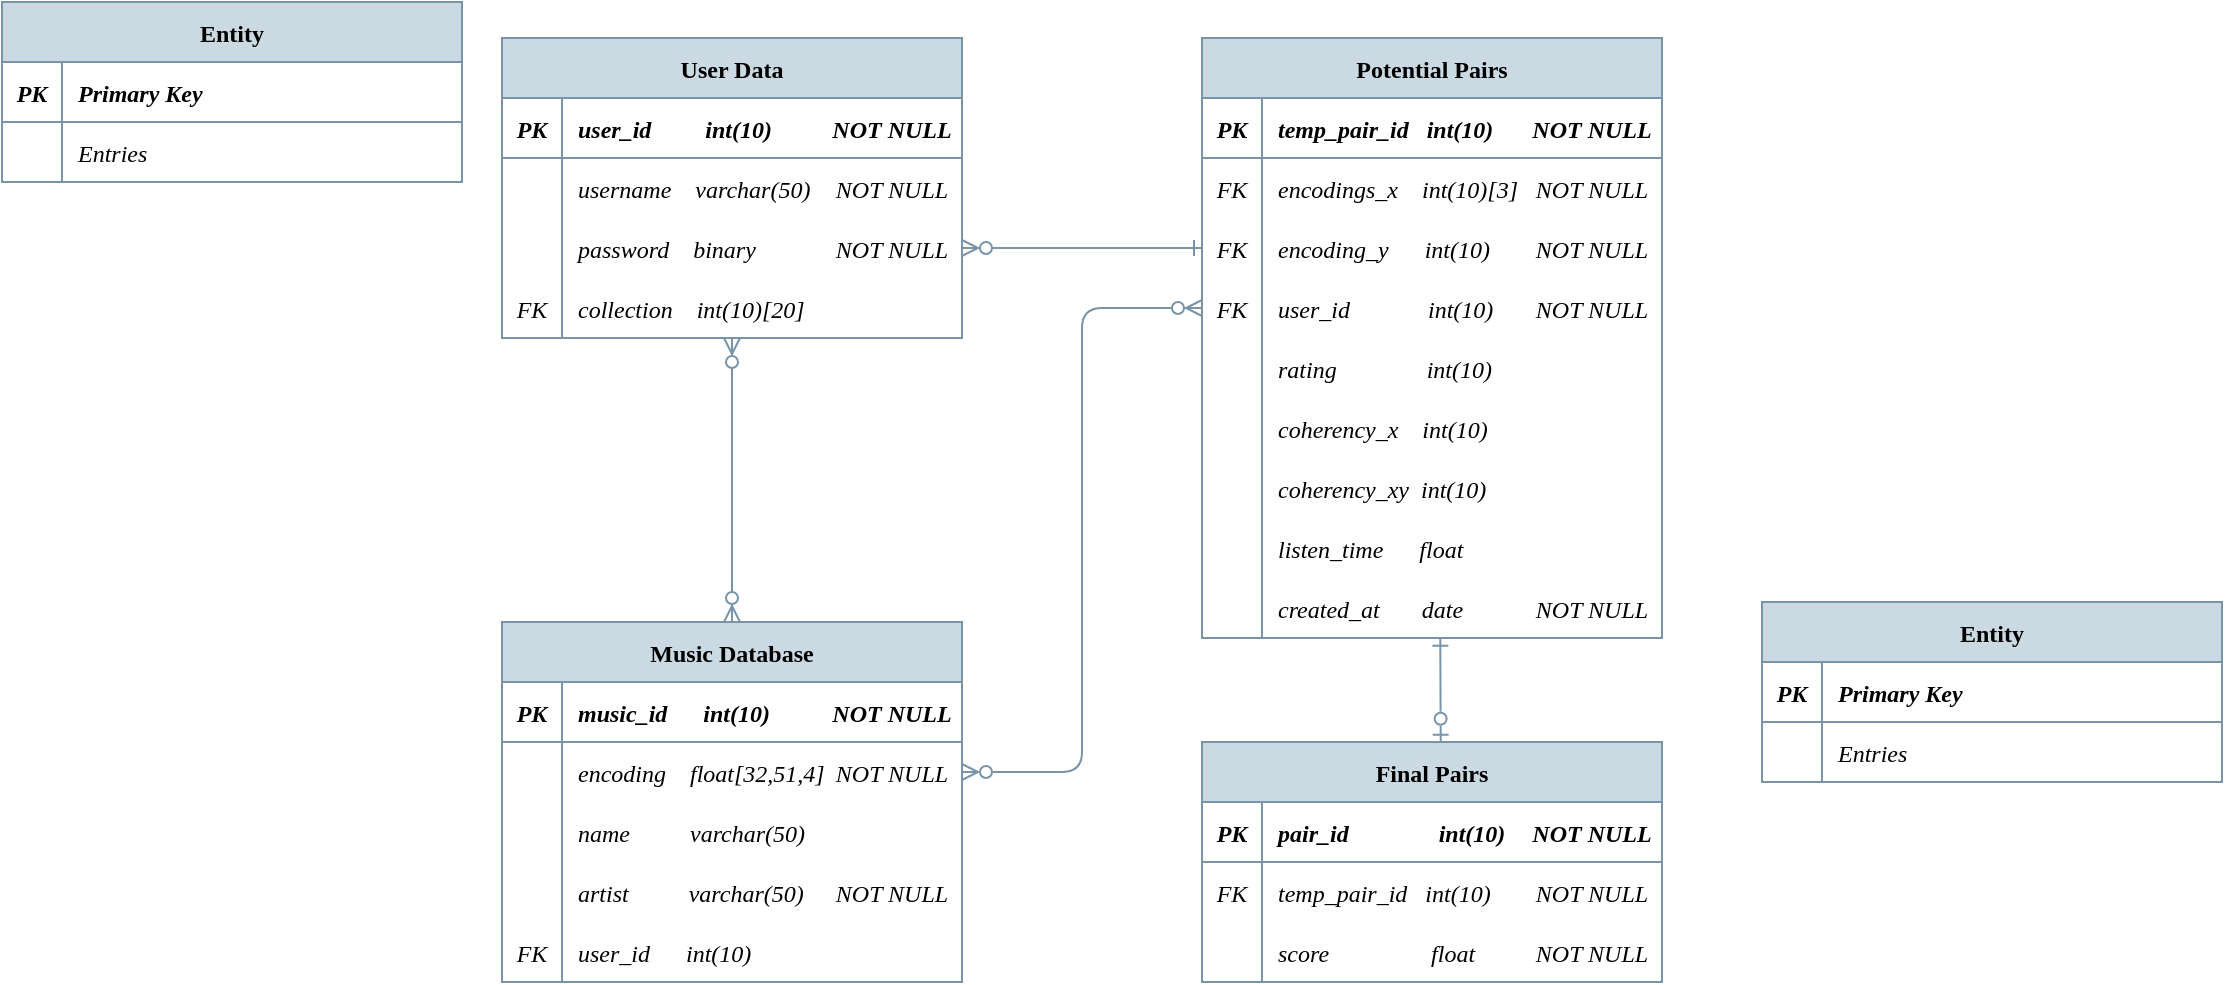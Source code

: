 <mxfile version="20.8.1" type="device"><diagram id="R2lEEEUBdFMjLlhIrx00" name="Page-1"><mxGraphModel dx="1900" dy="549" grid="1" gridSize="10" guides="1" tooltips="1" connect="1" arrows="1" fold="1" page="1" pageScale="1" pageWidth="850" pageHeight="1100" math="0" shadow="0" extFonts="Permanent Marker^https://fonts.googleapis.com/css?family=Permanent+Marker"><root><mxCell id="0"/><mxCell id="1" parent="0"/><mxCell id="C-vyLk0tnHw3VtMMgP7b-12" value="" style="endArrow=ERzeroToMany;startArrow=ERzeroToMany;endFill=1;startFill=0;fontFamily=Encode Sans Semi Condensed;fontSource=https%3A%2F%2Ffonts.googleapis.com%2Fcss%3Ffamily%3DEncode%2BSans%2BSemi%2BCondensed;fontStyle=2;entryX=0.5;entryY=0;entryDx=0;entryDy=0;strokeColor=#7994A9;" parent="1" source="vklXVT9jZYQZWCP35pfa-23" target="vklXVT9jZYQZWCP35pfa-65" edge="1"><mxGeometry width="100" height="100" relative="1" as="geometry"><mxPoint x="700" y="165" as="sourcePoint"/><mxPoint x="700" y="355" as="targetPoint"/></mxGeometry></mxCell><mxCell id="vklXVT9jZYQZWCP35pfa-13" value="User Data" style="shape=table;startSize=30;container=1;collapsible=1;childLayout=tableLayout;fixedRows=1;rowLines=0;fontStyle=1;align=center;resizeLast=1;fontFamily=Encode Sans Semi Condensed;fontSource=https%3A%2F%2Ffonts.googleapis.com%2Fcss%3Ffamily%3DEncode%2BSans%2BSemi%2BCondensed;fillColor=#CBD9E2;strokeColor=#7994A9;" parent="1" vertex="1"><mxGeometry x="150" y="68" width="230" height="150" as="geometry"/></mxCell><mxCell id="vklXVT9jZYQZWCP35pfa-14" value="" style="shape=tableRow;horizontal=0;startSize=0;swimlaneHead=0;swimlaneBody=0;fillColor=none;collapsible=0;dropTarget=0;points=[[0,0.5],[1,0.5]];portConstraint=eastwest;top=0;left=0;right=0;bottom=1;fontFamily=Encode Sans Semi Condensed;fontSource=https%3A%2F%2Ffonts.googleapis.com%2Fcss%3Ffamily%3DEncode%2BSans%2BSemi%2BCondensed;fontStyle=2;strokeColor=#7994A9;" parent="vklXVT9jZYQZWCP35pfa-13" vertex="1"><mxGeometry y="30" width="230" height="30" as="geometry"/></mxCell><mxCell id="vklXVT9jZYQZWCP35pfa-15" value="PK" style="shape=partialRectangle;connectable=0;fillColor=none;top=0;left=0;bottom=0;right=0;fontStyle=3;overflow=hidden;fontFamily=Encode Sans Semi Condensed;fontSource=https%3A%2F%2Ffonts.googleapis.com%2Fcss%3Ffamily%3DEncode%2BSans%2BSemi%2BCondensed;strokeColor=#7994A9;" parent="vklXVT9jZYQZWCP35pfa-14" vertex="1"><mxGeometry width="30" height="30" as="geometry"><mxRectangle width="30" height="30" as="alternateBounds"/></mxGeometry></mxCell><mxCell id="vklXVT9jZYQZWCP35pfa-16" value="user_id         int(10)             " style="shape=partialRectangle;connectable=0;fillColor=none;top=0;left=0;bottom=0;right=0;align=left;spacingLeft=6;fontStyle=3;overflow=hidden;fontFamily=Encode Sans Semi Condensed;fontSource=https%3A%2F%2Ffonts.googleapis.com%2Fcss%3Ffamily%3DEncode%2BSans%2BSemi%2BCondensed;strokeColor=#7994A9;" parent="vklXVT9jZYQZWCP35pfa-14" vertex="1"><mxGeometry x="30" width="200" height="30" as="geometry"><mxRectangle width="200" height="30" as="alternateBounds"/></mxGeometry></mxCell><mxCell id="vklXVT9jZYQZWCP35pfa-17" value="" style="shape=tableRow;horizontal=0;startSize=0;swimlaneHead=0;swimlaneBody=0;fillColor=none;collapsible=0;dropTarget=0;points=[[0,0.5],[1,0.5]];portConstraint=eastwest;top=0;left=0;right=0;bottom=0;fontFamily=Encode Sans Semi Condensed;fontSource=https%3A%2F%2Ffonts.googleapis.com%2Fcss%3Ffamily%3DEncode%2BSans%2BSemi%2BCondensed;fontStyle=2;strokeColor=#7994A9;" parent="vklXVT9jZYQZWCP35pfa-13" vertex="1"><mxGeometry y="60" width="230" height="30" as="geometry"/></mxCell><mxCell id="vklXVT9jZYQZWCP35pfa-18" value="" style="shape=partialRectangle;connectable=0;fillColor=none;top=0;left=0;bottom=0;right=0;editable=1;overflow=hidden;fontFamily=Encode Sans Semi Condensed;fontSource=https%3A%2F%2Ffonts.googleapis.com%2Fcss%3Ffamily%3DEncode%2BSans%2BSemi%2BCondensed;fontStyle=2;strokeColor=#7994A9;" parent="vklXVT9jZYQZWCP35pfa-17" vertex="1"><mxGeometry width="30" height="30" as="geometry"><mxRectangle width="30" height="30" as="alternateBounds"/></mxGeometry></mxCell><mxCell id="vklXVT9jZYQZWCP35pfa-19" value="username    varchar(50)    " style="shape=partialRectangle;connectable=0;fillColor=none;top=0;left=0;bottom=0;right=0;align=left;spacingLeft=6;overflow=hidden;fontFamily=Encode Sans Semi Condensed;fontSource=https%3A%2F%2Ffonts.googleapis.com%2Fcss%3Ffamily%3DEncode%2BSans%2BSemi%2BCondensed;fontStyle=2;strokeColor=#7994A9;" parent="vklXVT9jZYQZWCP35pfa-17" vertex="1"><mxGeometry x="30" width="200" height="30" as="geometry"><mxRectangle width="200" height="30" as="alternateBounds"/></mxGeometry></mxCell><mxCell id="vklXVT9jZYQZWCP35pfa-20" value="" style="shape=tableRow;horizontal=0;startSize=0;swimlaneHead=0;swimlaneBody=0;fillColor=none;collapsible=0;dropTarget=0;points=[[0,0.5],[1,0.5]];portConstraint=eastwest;top=0;left=0;right=0;bottom=0;fontFamily=Encode Sans Semi Condensed;fontSource=https%3A%2F%2Ffonts.googleapis.com%2Fcss%3Ffamily%3DEncode%2BSans%2BSemi%2BCondensed;fontStyle=2;strokeColor=#7994A9;" parent="vklXVT9jZYQZWCP35pfa-13" vertex="1"><mxGeometry y="90" width="230" height="30" as="geometry"/></mxCell><mxCell id="vklXVT9jZYQZWCP35pfa-21" value="" style="shape=partialRectangle;connectable=0;fillColor=none;top=0;left=0;bottom=0;right=0;editable=1;overflow=hidden;fontFamily=Encode Sans Semi Condensed;fontSource=https%3A%2F%2Ffonts.googleapis.com%2Fcss%3Ffamily%3DEncode%2BSans%2BSemi%2BCondensed;fontStyle=2;strokeColor=#7994A9;" parent="vklXVT9jZYQZWCP35pfa-20" vertex="1"><mxGeometry width="30" height="30" as="geometry"><mxRectangle width="30" height="30" as="alternateBounds"/></mxGeometry></mxCell><mxCell id="vklXVT9jZYQZWCP35pfa-22" value="password    binary             " style="shape=partialRectangle;connectable=0;fillColor=none;top=0;left=0;bottom=0;right=0;align=left;spacingLeft=6;overflow=hidden;fontFamily=Encode Sans Semi Condensed;fontSource=https%3A%2F%2Ffonts.googleapis.com%2Fcss%3Ffamily%3DEncode%2BSans%2BSemi%2BCondensed;fontStyle=2;strokeColor=#7994A9;" parent="vklXVT9jZYQZWCP35pfa-20" vertex="1"><mxGeometry x="30" width="200" height="30" as="geometry"><mxRectangle width="200" height="30" as="alternateBounds"/></mxGeometry></mxCell><mxCell id="vklXVT9jZYQZWCP35pfa-23" value="" style="shape=tableRow;horizontal=0;startSize=0;swimlaneHead=0;swimlaneBody=0;fillColor=none;collapsible=0;dropTarget=0;points=[[0,0.5],[1,0.5]];portConstraint=eastwest;top=0;left=0;right=0;bottom=0;fontFamily=Encode Sans Semi Condensed;fontSource=https%3A%2F%2Ffonts.googleapis.com%2Fcss%3Ffamily%3DEncode%2BSans%2BSemi%2BCondensed;fontStyle=2;strokeColor=#7994A9;" parent="vklXVT9jZYQZWCP35pfa-13" vertex="1"><mxGeometry y="120" width="230" height="30" as="geometry"/></mxCell><mxCell id="vklXVT9jZYQZWCP35pfa-24" value="FK" style="shape=partialRectangle;connectable=0;fillColor=none;top=0;left=0;bottom=0;right=0;editable=1;overflow=hidden;fontFamily=Encode Sans Semi Condensed;fontSource=https%3A%2F%2Ffonts.googleapis.com%2Fcss%3Ffamily%3DEncode%2BSans%2BSemi%2BCondensed;fontStyle=2;strokeColor=#7994A9;" parent="vklXVT9jZYQZWCP35pfa-23" vertex="1"><mxGeometry width="30" height="30" as="geometry"><mxRectangle width="30" height="30" as="alternateBounds"/></mxGeometry></mxCell><mxCell id="vklXVT9jZYQZWCP35pfa-25" value="collection    int(10)[20]" style="shape=partialRectangle;connectable=0;fillColor=none;top=0;left=0;bottom=0;right=0;align=left;spacingLeft=6;overflow=hidden;fontFamily=Encode Sans Semi Condensed;fontSource=https%3A%2F%2Ffonts.googleapis.com%2Fcss%3Ffamily%3DEncode%2BSans%2BSemi%2BCondensed;fontStyle=2;strokeColor=#7994A9;" parent="vklXVT9jZYQZWCP35pfa-23" vertex="1"><mxGeometry x="30" width="200" height="30" as="geometry"><mxRectangle width="200" height="30" as="alternateBounds"/></mxGeometry></mxCell><mxCell id="vklXVT9jZYQZWCP35pfa-65" value="Music Database" style="shape=table;startSize=30;container=1;collapsible=1;childLayout=tableLayout;fixedRows=1;rowLines=0;fontStyle=1;align=center;resizeLast=1;fontFamily=Encode Sans Semi Condensed;fontSource=https%3A%2F%2Ffonts.googleapis.com%2Fcss%3Ffamily%3DEncode%2BSans%2BSemi%2BCondensed;fillColor=#CBD9E2;strokeColor=#7994A9;" parent="1" vertex="1"><mxGeometry x="150" y="360" width="230" height="180" as="geometry"/></mxCell><mxCell id="vklXVT9jZYQZWCP35pfa-66" value="" style="shape=tableRow;horizontal=0;startSize=0;swimlaneHead=0;swimlaneBody=0;fillColor=none;collapsible=0;dropTarget=0;points=[[0,0.5],[1,0.5]];portConstraint=eastwest;top=0;left=0;right=0;bottom=1;fontFamily=Encode Sans Semi Condensed;fontSource=https%3A%2F%2Ffonts.googleapis.com%2Fcss%3Ffamily%3DEncode%2BSans%2BSemi%2BCondensed;fontStyle=2;strokeColor=#7994A9;" parent="vklXVT9jZYQZWCP35pfa-65" vertex="1"><mxGeometry y="30" width="230" height="30" as="geometry"/></mxCell><mxCell id="vklXVT9jZYQZWCP35pfa-67" value="PK" style="shape=partialRectangle;connectable=0;fillColor=none;top=0;left=0;bottom=0;right=0;fontStyle=3;overflow=hidden;fontFamily=Encode Sans Semi Condensed;fontSource=https%3A%2F%2Ffonts.googleapis.com%2Fcss%3Ffamily%3DEncode%2BSans%2BSemi%2BCondensed;strokeColor=#7994A9;" parent="vklXVT9jZYQZWCP35pfa-66" vertex="1"><mxGeometry width="30" height="30" as="geometry"><mxRectangle width="30" height="30" as="alternateBounds"/></mxGeometry></mxCell><mxCell id="vklXVT9jZYQZWCP35pfa-68" value="music_id      int(10)            " style="shape=partialRectangle;connectable=0;fillColor=none;top=0;left=0;bottom=0;right=0;align=left;spacingLeft=6;fontStyle=3;overflow=hidden;fontFamily=Encode Sans Semi Condensed;fontSource=https%3A%2F%2Ffonts.googleapis.com%2Fcss%3Ffamily%3DEncode%2BSans%2BSemi%2BCondensed;strokeColor=#7994A9;" parent="vklXVT9jZYQZWCP35pfa-66" vertex="1"><mxGeometry x="30" width="200" height="30" as="geometry"><mxRectangle width="200" height="30" as="alternateBounds"/></mxGeometry></mxCell><mxCell id="vklXVT9jZYQZWCP35pfa-69" value="" style="shape=tableRow;horizontal=0;startSize=0;swimlaneHead=0;swimlaneBody=0;fillColor=none;collapsible=0;dropTarget=0;points=[[0,0.5],[1,0.5]];portConstraint=eastwest;top=0;left=0;right=0;bottom=0;fontFamily=Encode Sans Semi Condensed;fontSource=https%3A%2F%2Ffonts.googleapis.com%2Fcss%3Ffamily%3DEncode%2BSans%2BSemi%2BCondensed;fontStyle=2;strokeColor=#7994A9;" parent="vklXVT9jZYQZWCP35pfa-65" vertex="1"><mxGeometry y="60" width="230" height="30" as="geometry"/></mxCell><mxCell id="vklXVT9jZYQZWCP35pfa-70" value="" style="shape=partialRectangle;connectable=0;fillColor=none;top=0;left=0;bottom=0;right=0;editable=1;overflow=hidden;fontFamily=Encode Sans Semi Condensed;fontSource=https%3A%2F%2Ffonts.googleapis.com%2Fcss%3Ffamily%3DEncode%2BSans%2BSemi%2BCondensed;fontStyle=2;strokeColor=#7994A9;" parent="vklXVT9jZYQZWCP35pfa-69" vertex="1"><mxGeometry width="30" height="30" as="geometry"><mxRectangle width="30" height="30" as="alternateBounds"/></mxGeometry></mxCell><mxCell id="vklXVT9jZYQZWCP35pfa-71" value="encoding    float[32,51,4]  " style="shape=partialRectangle;connectable=0;fillColor=none;top=0;left=0;bottom=0;right=0;align=left;spacingLeft=6;overflow=hidden;fontFamily=Encode Sans Semi Condensed;fontSource=https%3A%2F%2Ffonts.googleapis.com%2Fcss%3Ffamily%3DEncode%2BSans%2BSemi%2BCondensed;fontStyle=2;strokeColor=#7994A9;" parent="vklXVT9jZYQZWCP35pfa-69" vertex="1"><mxGeometry x="30" width="200" height="30" as="geometry"><mxRectangle width="200" height="30" as="alternateBounds"/></mxGeometry></mxCell><mxCell id="vklXVT9jZYQZWCP35pfa-72" value="" style="shape=tableRow;horizontal=0;startSize=0;swimlaneHead=0;swimlaneBody=0;fillColor=none;collapsible=0;dropTarget=0;points=[[0,0.5],[1,0.5]];portConstraint=eastwest;top=0;left=0;right=0;bottom=0;fontFamily=Encode Sans Semi Condensed;fontSource=https%3A%2F%2Ffonts.googleapis.com%2Fcss%3Ffamily%3DEncode%2BSans%2BSemi%2BCondensed;fontStyle=2;strokeColor=#7994A9;" parent="vklXVT9jZYQZWCP35pfa-65" vertex="1"><mxGeometry y="90" width="230" height="30" as="geometry"/></mxCell><mxCell id="vklXVT9jZYQZWCP35pfa-73" value="" style="shape=partialRectangle;connectable=0;fillColor=none;top=0;left=0;bottom=0;right=0;editable=1;overflow=hidden;fontFamily=Encode Sans Semi Condensed;fontSource=https%3A%2F%2Ffonts.googleapis.com%2Fcss%3Ffamily%3DEncode%2BSans%2BSemi%2BCondensed;fontStyle=2;strokeColor=#7994A9;" parent="vklXVT9jZYQZWCP35pfa-72" vertex="1"><mxGeometry width="30" height="30" as="geometry"><mxRectangle width="30" height="30" as="alternateBounds"/></mxGeometry></mxCell><mxCell id="vklXVT9jZYQZWCP35pfa-74" value="name          varchar(50)" style="shape=partialRectangle;connectable=0;fillColor=none;top=0;left=0;bottom=0;right=0;align=left;spacingLeft=6;overflow=hidden;fontFamily=Encode Sans Semi Condensed;fontSource=https%3A%2F%2Ffonts.googleapis.com%2Fcss%3Ffamily%3DEncode%2BSans%2BSemi%2BCondensed;fontStyle=2;strokeColor=#7994A9;" parent="vklXVT9jZYQZWCP35pfa-72" vertex="1"><mxGeometry x="30" width="200" height="30" as="geometry"><mxRectangle width="200" height="30" as="alternateBounds"/></mxGeometry></mxCell><mxCell id="vklXVT9jZYQZWCP35pfa-75" value="" style="shape=tableRow;horizontal=0;startSize=0;swimlaneHead=0;swimlaneBody=0;fillColor=none;collapsible=0;dropTarget=0;points=[[0,0.5],[1,0.5]];portConstraint=eastwest;top=0;left=0;right=0;bottom=0;fontFamily=Encode Sans Semi Condensed;fontSource=https%3A%2F%2Ffonts.googleapis.com%2Fcss%3Ffamily%3DEncode%2BSans%2BSemi%2BCondensed;fontStyle=2;strokeColor=#7994A9;" parent="vklXVT9jZYQZWCP35pfa-65" vertex="1"><mxGeometry y="120" width="230" height="30" as="geometry"/></mxCell><mxCell id="vklXVT9jZYQZWCP35pfa-76" value="" style="shape=partialRectangle;connectable=0;fillColor=none;top=0;left=0;bottom=0;right=0;editable=1;overflow=hidden;fontFamily=Encode Sans Semi Condensed;fontSource=https%3A%2F%2Ffonts.googleapis.com%2Fcss%3Ffamily%3DEncode%2BSans%2BSemi%2BCondensed;fontStyle=2;strokeColor=#7994A9;" parent="vklXVT9jZYQZWCP35pfa-75" vertex="1"><mxGeometry width="30" height="30" as="geometry"><mxRectangle width="30" height="30" as="alternateBounds"/></mxGeometry></mxCell><mxCell id="vklXVT9jZYQZWCP35pfa-77" value="artist          varchar(50)     " style="shape=partialRectangle;connectable=0;fillColor=none;top=0;left=0;bottom=0;right=0;align=left;spacingLeft=6;overflow=hidden;fontFamily=Encode Sans Semi Condensed;fontSource=https%3A%2F%2Ffonts.googleapis.com%2Fcss%3Ffamily%3DEncode%2BSans%2BSemi%2BCondensed;fontStyle=2;strokeColor=#7994A9;" parent="vklXVT9jZYQZWCP35pfa-75" vertex="1"><mxGeometry x="30" width="200" height="30" as="geometry"><mxRectangle width="200" height="30" as="alternateBounds"/></mxGeometry></mxCell><mxCell id="vklXVT9jZYQZWCP35pfa-127" value="" style="shape=tableRow;horizontal=0;startSize=0;swimlaneHead=0;swimlaneBody=0;fillColor=none;collapsible=0;dropTarget=0;points=[[0,0.5],[1,0.5]];portConstraint=eastwest;top=0;left=0;right=0;bottom=0;fontFamily=Encode Sans Semi Condensed;fontSource=https%3A%2F%2Ffonts.googleapis.com%2Fcss%3Ffamily%3DEncode%2BSans%2BSemi%2BCondensed;fontStyle=2;strokeColor=#7994A9;" parent="vklXVT9jZYQZWCP35pfa-65" vertex="1"><mxGeometry y="150" width="230" height="30" as="geometry"/></mxCell><mxCell id="vklXVT9jZYQZWCP35pfa-128" value="FK" style="shape=partialRectangle;connectable=0;fillColor=none;top=0;left=0;bottom=0;right=0;editable=1;overflow=hidden;fontFamily=Encode Sans Semi Condensed;fontSource=https%3A%2F%2Ffonts.googleapis.com%2Fcss%3Ffamily%3DEncode%2BSans%2BSemi%2BCondensed;fontStyle=2;strokeColor=#7994A9;" parent="vklXVT9jZYQZWCP35pfa-127" vertex="1"><mxGeometry width="30" height="30" as="geometry"><mxRectangle width="30" height="30" as="alternateBounds"/></mxGeometry></mxCell><mxCell id="vklXVT9jZYQZWCP35pfa-129" value="user_id      int(10)" style="shape=partialRectangle;connectable=0;fillColor=none;top=0;left=0;bottom=0;right=0;align=left;spacingLeft=6;overflow=hidden;fontFamily=Encode Sans Semi Condensed;fontSource=https%3A%2F%2Ffonts.googleapis.com%2Fcss%3Ffamily%3DEncode%2BSans%2BSemi%2BCondensed;fontStyle=2;strokeColor=#7994A9;" parent="vklXVT9jZYQZWCP35pfa-127" vertex="1"><mxGeometry x="30" width="200" height="30" as="geometry"><mxRectangle width="200" height="30" as="alternateBounds"/></mxGeometry></mxCell><mxCell id="vklXVT9jZYQZWCP35pfa-130" value="Potential Pairs" style="shape=table;startSize=30;container=1;collapsible=1;childLayout=tableLayout;fixedRows=1;rowLines=0;fontStyle=1;align=center;resizeLast=1;fontFamily=Encode Sans Semi Condensed;fontSource=https%3A%2F%2Ffonts.googleapis.com%2Fcss%3Ffamily%3DEncode%2BSans%2BSemi%2BCondensed;fillColor=#CBD9E2;strokeColor=#7994A9;" parent="1" vertex="1"><mxGeometry x="500" y="68" width="230" height="300" as="geometry"/></mxCell><mxCell id="vklXVT9jZYQZWCP35pfa-131" value="" style="shape=tableRow;horizontal=0;startSize=0;swimlaneHead=0;swimlaneBody=0;fillColor=none;collapsible=0;dropTarget=0;points=[[0,0.5],[1,0.5]];portConstraint=eastwest;top=0;left=0;right=0;bottom=1;fontFamily=Encode Sans Semi Condensed;fontSource=https%3A%2F%2Ffonts.googleapis.com%2Fcss%3Ffamily%3DEncode%2BSans%2BSemi%2BCondensed;fontStyle=2;strokeColor=#7994A9;" parent="vklXVT9jZYQZWCP35pfa-130" vertex="1"><mxGeometry y="30" width="230" height="30" as="geometry"/></mxCell><mxCell id="vklXVT9jZYQZWCP35pfa-132" value="PK" style="shape=partialRectangle;connectable=0;fillColor=none;top=0;left=0;bottom=0;right=0;fontStyle=3;overflow=hidden;fontFamily=Encode Sans Semi Condensed;fontSource=https%3A%2F%2Ffonts.googleapis.com%2Fcss%3Ffamily%3DEncode%2BSans%2BSemi%2BCondensed;strokeColor=#7994A9;" parent="vklXVT9jZYQZWCP35pfa-131" vertex="1"><mxGeometry width="30" height="30" as="geometry"><mxRectangle width="30" height="30" as="alternateBounds"/></mxGeometry></mxCell><mxCell id="vklXVT9jZYQZWCP35pfa-133" value="temp_pair_id   int(10)       " style="shape=partialRectangle;connectable=0;fillColor=none;top=0;left=0;bottom=0;right=0;align=left;spacingLeft=6;fontStyle=3;overflow=hidden;fontFamily=Encode Sans Semi Condensed;fontSource=https%3A%2F%2Ffonts.googleapis.com%2Fcss%3Ffamily%3DEncode%2BSans%2BSemi%2BCondensed;strokeColor=#7994A9;" parent="vklXVT9jZYQZWCP35pfa-131" vertex="1"><mxGeometry x="30" width="200" height="30" as="geometry"><mxRectangle width="200" height="30" as="alternateBounds"/></mxGeometry></mxCell><mxCell id="vklXVT9jZYQZWCP35pfa-134" value="" style="shape=tableRow;horizontal=0;startSize=0;swimlaneHead=0;swimlaneBody=0;fillColor=none;collapsible=0;dropTarget=0;points=[[0,0.5],[1,0.5]];portConstraint=eastwest;top=0;left=0;right=0;bottom=0;fontFamily=Encode Sans Semi Condensed;fontSource=https%3A%2F%2Ffonts.googleapis.com%2Fcss%3Ffamily%3DEncode%2BSans%2BSemi%2BCondensed;fontStyle=2;strokeColor=#7994A9;" parent="vklXVT9jZYQZWCP35pfa-130" vertex="1"><mxGeometry y="60" width="230" height="30" as="geometry"/></mxCell><mxCell id="vklXVT9jZYQZWCP35pfa-135" value="FK" style="shape=partialRectangle;connectable=0;fillColor=none;top=0;left=0;bottom=0;right=0;editable=1;overflow=hidden;fontFamily=Encode Sans Semi Condensed;fontSource=https%3A%2F%2Ffonts.googleapis.com%2Fcss%3Ffamily%3DEncode%2BSans%2BSemi%2BCondensed;fontStyle=2;strokeColor=#7994A9;" parent="vklXVT9jZYQZWCP35pfa-134" vertex="1"><mxGeometry width="30" height="30" as="geometry"><mxRectangle width="30" height="30" as="alternateBounds"/></mxGeometry></mxCell><mxCell id="vklXVT9jZYQZWCP35pfa-136" value="encodings_x    int(10)[3]   " style="shape=partialRectangle;connectable=0;fillColor=none;top=0;left=0;bottom=0;right=0;align=left;spacingLeft=6;overflow=hidden;fontFamily=Encode Sans Semi Condensed;fontSource=https%3A%2F%2Ffonts.googleapis.com%2Fcss%3Ffamily%3DEncode%2BSans%2BSemi%2BCondensed;fontStyle=2;strokeColor=#7994A9;" parent="vklXVT9jZYQZWCP35pfa-134" vertex="1"><mxGeometry x="30" width="200" height="30" as="geometry"><mxRectangle width="200" height="30" as="alternateBounds"/></mxGeometry></mxCell><mxCell id="vklXVT9jZYQZWCP35pfa-137" value="" style="shape=tableRow;horizontal=0;startSize=0;swimlaneHead=0;swimlaneBody=0;fillColor=none;collapsible=0;dropTarget=0;points=[[0,0.5],[1,0.5]];portConstraint=eastwest;top=0;left=0;right=0;bottom=0;fontFamily=Encode Sans Semi Condensed;fontSource=https%3A%2F%2Ffonts.googleapis.com%2Fcss%3Ffamily%3DEncode%2BSans%2BSemi%2BCondensed;fontStyle=2;strokeColor=#7994A9;" parent="vklXVT9jZYQZWCP35pfa-130" vertex="1"><mxGeometry y="90" width="230" height="30" as="geometry"/></mxCell><mxCell id="vklXVT9jZYQZWCP35pfa-138" value="FK" style="shape=partialRectangle;connectable=0;fillColor=none;top=0;left=0;bottom=0;right=0;editable=1;overflow=hidden;fontFamily=Encode Sans Semi Condensed;fontSource=https%3A%2F%2Ffonts.googleapis.com%2Fcss%3Ffamily%3DEncode%2BSans%2BSemi%2BCondensed;fontStyle=2;strokeColor=#7994A9;" parent="vklXVT9jZYQZWCP35pfa-137" vertex="1"><mxGeometry width="30" height="30" as="geometry"><mxRectangle width="30" height="30" as="alternateBounds"/></mxGeometry></mxCell><mxCell id="vklXVT9jZYQZWCP35pfa-139" value="encoding_y      int(10)         " style="shape=partialRectangle;connectable=0;fillColor=none;top=0;left=0;bottom=0;right=0;align=left;spacingLeft=6;overflow=hidden;fontFamily=Encode Sans Semi Condensed;fontSource=https%3A%2F%2Ffonts.googleapis.com%2Fcss%3Ffamily%3DEncode%2BSans%2BSemi%2BCondensed;fontStyle=2;strokeColor=#7994A9;" parent="vklXVT9jZYQZWCP35pfa-137" vertex="1"><mxGeometry x="30" width="200" height="30" as="geometry"><mxRectangle width="200" height="30" as="alternateBounds"/></mxGeometry></mxCell><mxCell id="vklXVT9jZYQZWCP35pfa-140" value="" style="shape=tableRow;horizontal=0;startSize=0;swimlaneHead=0;swimlaneBody=0;fillColor=none;collapsible=0;dropTarget=0;points=[[0,0.5],[1,0.5]];portConstraint=eastwest;top=0;left=0;right=0;bottom=0;fontFamily=Encode Sans Semi Condensed;fontSource=https%3A%2F%2Ffonts.googleapis.com%2Fcss%3Ffamily%3DEncode%2BSans%2BSemi%2BCondensed;fontStyle=2;strokeColor=#7994A9;" parent="vklXVT9jZYQZWCP35pfa-130" vertex="1"><mxGeometry y="120" width="230" height="30" as="geometry"/></mxCell><mxCell id="vklXVT9jZYQZWCP35pfa-141" value="FK" style="shape=partialRectangle;connectable=0;fillColor=none;top=0;left=0;bottom=0;right=0;editable=1;overflow=hidden;fontFamily=Encode Sans Semi Condensed;fontSource=https%3A%2F%2Ffonts.googleapis.com%2Fcss%3Ffamily%3DEncode%2BSans%2BSemi%2BCondensed;fontStyle=2;strokeColor=#7994A9;" parent="vklXVT9jZYQZWCP35pfa-140" vertex="1"><mxGeometry width="30" height="30" as="geometry"><mxRectangle width="30" height="30" as="alternateBounds"/></mxGeometry></mxCell><mxCell id="vklXVT9jZYQZWCP35pfa-142" value="user_id             int(10)        " style="shape=partialRectangle;connectable=0;fillColor=none;top=0;left=0;bottom=0;right=0;align=left;spacingLeft=6;overflow=hidden;fontFamily=Encode Sans Semi Condensed;fontSource=https%3A%2F%2Ffonts.googleapis.com%2Fcss%3Ffamily%3DEncode%2BSans%2BSemi%2BCondensed;fontStyle=2;strokeColor=#7994A9;" parent="vklXVT9jZYQZWCP35pfa-140" vertex="1"><mxGeometry x="30" width="200" height="30" as="geometry"><mxRectangle width="200" height="30" as="alternateBounds"/></mxGeometry></mxCell><mxCell id="vklXVT9jZYQZWCP35pfa-143" value="" style="shape=tableRow;horizontal=0;startSize=0;swimlaneHead=0;swimlaneBody=0;fillColor=none;collapsible=0;dropTarget=0;points=[[0,0.5],[1,0.5]];portConstraint=eastwest;top=0;left=0;right=0;bottom=0;fontFamily=Encode Sans Semi Condensed;fontSource=https%3A%2F%2Ffonts.googleapis.com%2Fcss%3Ffamily%3DEncode%2BSans%2BSemi%2BCondensed;fontStyle=2;strokeColor=#7994A9;" parent="vklXVT9jZYQZWCP35pfa-130" vertex="1"><mxGeometry y="150" width="230" height="30" as="geometry"/></mxCell><mxCell id="vklXVT9jZYQZWCP35pfa-144" value="" style="shape=partialRectangle;connectable=0;fillColor=none;top=0;left=0;bottom=0;right=0;editable=1;overflow=hidden;fontFamily=Encode Sans Semi Condensed;fontSource=https%3A%2F%2Ffonts.googleapis.com%2Fcss%3Ffamily%3DEncode%2BSans%2BSemi%2BCondensed;fontStyle=2;strokeColor=#7994A9;" parent="vklXVT9jZYQZWCP35pfa-143" vertex="1"><mxGeometry width="30" height="30" as="geometry"><mxRectangle width="30" height="30" as="alternateBounds"/></mxGeometry></mxCell><mxCell id="vklXVT9jZYQZWCP35pfa-145" value="rating               int(10)" style="shape=partialRectangle;connectable=0;fillColor=none;top=0;left=0;bottom=0;right=0;align=left;spacingLeft=6;overflow=hidden;fontFamily=Encode Sans Semi Condensed;fontSource=https%3A%2F%2Ffonts.googleapis.com%2Fcss%3Ffamily%3DEncode%2BSans%2BSemi%2BCondensed;fontStyle=2;strokeColor=#7994A9;" parent="vklXVT9jZYQZWCP35pfa-143" vertex="1"><mxGeometry x="30" width="200" height="30" as="geometry"><mxRectangle width="200" height="30" as="alternateBounds"/></mxGeometry></mxCell><mxCell id="7IjxhIGZxTMZGACI9O8D-1" value="" style="shape=tableRow;horizontal=0;startSize=0;swimlaneHead=0;swimlaneBody=0;fillColor=none;collapsible=0;dropTarget=0;points=[[0,0.5],[1,0.5]];portConstraint=eastwest;top=0;left=0;right=0;bottom=0;fontFamily=Encode Sans Semi Condensed;fontSource=https%3A%2F%2Ffonts.googleapis.com%2Fcss%3Ffamily%3DEncode%2BSans%2BSemi%2BCondensed;fontStyle=2;strokeColor=#7994A9;" vertex="1" parent="vklXVT9jZYQZWCP35pfa-130"><mxGeometry y="180" width="230" height="30" as="geometry"/></mxCell><mxCell id="7IjxhIGZxTMZGACI9O8D-2" value="" style="shape=partialRectangle;connectable=0;fillColor=none;top=0;left=0;bottom=0;right=0;editable=1;overflow=hidden;fontFamily=Encode Sans Semi Condensed;fontSource=https%3A%2F%2Ffonts.googleapis.com%2Fcss%3Ffamily%3DEncode%2BSans%2BSemi%2BCondensed;fontStyle=2;strokeColor=#7994A9;" vertex="1" parent="7IjxhIGZxTMZGACI9O8D-1"><mxGeometry width="30" height="30" as="geometry"><mxRectangle width="30" height="30" as="alternateBounds"/></mxGeometry></mxCell><mxCell id="7IjxhIGZxTMZGACI9O8D-3" value="coherency_x    int(10)" style="shape=partialRectangle;connectable=0;fillColor=none;top=0;left=0;bottom=0;right=0;align=left;spacingLeft=6;overflow=hidden;fontFamily=Encode Sans Semi Condensed;fontSource=https%3A%2F%2Ffonts.googleapis.com%2Fcss%3Ffamily%3DEncode%2BSans%2BSemi%2BCondensed;fontStyle=2;strokeColor=#7994A9;" vertex="1" parent="7IjxhIGZxTMZGACI9O8D-1"><mxGeometry x="30" width="200" height="30" as="geometry"><mxRectangle width="200" height="30" as="alternateBounds"/></mxGeometry></mxCell><mxCell id="7IjxhIGZxTMZGACI9O8D-4" value="" style="shape=tableRow;horizontal=0;startSize=0;swimlaneHead=0;swimlaneBody=0;fillColor=none;collapsible=0;dropTarget=0;points=[[0,0.5],[1,0.5]];portConstraint=eastwest;top=0;left=0;right=0;bottom=0;fontFamily=Encode Sans Semi Condensed;fontSource=https%3A%2F%2Ffonts.googleapis.com%2Fcss%3Ffamily%3DEncode%2BSans%2BSemi%2BCondensed;fontStyle=2;strokeColor=#7994A9;" vertex="1" parent="vklXVT9jZYQZWCP35pfa-130"><mxGeometry y="210" width="230" height="30" as="geometry"/></mxCell><mxCell id="7IjxhIGZxTMZGACI9O8D-5" value="" style="shape=partialRectangle;connectable=0;fillColor=none;top=0;left=0;bottom=0;right=0;editable=1;overflow=hidden;fontFamily=Encode Sans Semi Condensed;fontSource=https%3A%2F%2Ffonts.googleapis.com%2Fcss%3Ffamily%3DEncode%2BSans%2BSemi%2BCondensed;fontStyle=2;strokeColor=#7994A9;" vertex="1" parent="7IjxhIGZxTMZGACI9O8D-4"><mxGeometry width="30" height="30" as="geometry"><mxRectangle width="30" height="30" as="alternateBounds"/></mxGeometry></mxCell><mxCell id="7IjxhIGZxTMZGACI9O8D-6" value="coherency_xy  int(10)" style="shape=partialRectangle;connectable=0;fillColor=none;top=0;left=0;bottom=0;right=0;align=left;spacingLeft=6;overflow=hidden;fontFamily=Encode Sans Semi Condensed;fontSource=https%3A%2F%2Ffonts.googleapis.com%2Fcss%3Ffamily%3DEncode%2BSans%2BSemi%2BCondensed;fontStyle=2;strokeColor=#7994A9;" vertex="1" parent="7IjxhIGZxTMZGACI9O8D-4"><mxGeometry x="30" width="200" height="30" as="geometry"><mxRectangle width="200" height="30" as="alternateBounds"/></mxGeometry></mxCell><mxCell id="vklXVT9jZYQZWCP35pfa-146" value="" style="shape=tableRow;horizontal=0;startSize=0;swimlaneHead=0;swimlaneBody=0;fillColor=none;collapsible=0;dropTarget=0;points=[[0,0.5],[1,0.5]];portConstraint=eastwest;top=0;left=0;right=0;bottom=0;fontFamily=Encode Sans Semi Condensed;fontSource=https%3A%2F%2Ffonts.googleapis.com%2Fcss%3Ffamily%3DEncode%2BSans%2BSemi%2BCondensed;fontStyle=2;strokeColor=#7994A9;" parent="vklXVT9jZYQZWCP35pfa-130" vertex="1"><mxGeometry y="240" width="230" height="30" as="geometry"/></mxCell><mxCell id="vklXVT9jZYQZWCP35pfa-147" value="" style="shape=partialRectangle;connectable=0;fillColor=none;top=0;left=0;bottom=0;right=0;editable=1;overflow=hidden;fontFamily=Encode Sans Semi Condensed;fontSource=https%3A%2F%2Ffonts.googleapis.com%2Fcss%3Ffamily%3DEncode%2BSans%2BSemi%2BCondensed;fontStyle=2;strokeColor=#7994A9;" parent="vklXVT9jZYQZWCP35pfa-146" vertex="1"><mxGeometry width="30" height="30" as="geometry"><mxRectangle width="30" height="30" as="alternateBounds"/></mxGeometry></mxCell><mxCell id="vklXVT9jZYQZWCP35pfa-148" value="listen_time      float" style="shape=partialRectangle;connectable=0;fillColor=none;top=0;left=0;bottom=0;right=0;align=left;spacingLeft=6;overflow=hidden;fontFamily=Encode Sans Semi Condensed;fontSource=https%3A%2F%2Ffonts.googleapis.com%2Fcss%3Ffamily%3DEncode%2BSans%2BSemi%2BCondensed;fontStyle=2;strokeColor=#7994A9;" parent="vklXVT9jZYQZWCP35pfa-146" vertex="1"><mxGeometry x="30" width="200" height="30" as="geometry"><mxRectangle width="200" height="30" as="alternateBounds"/></mxGeometry></mxCell><mxCell id="vklXVT9jZYQZWCP35pfa-151" value="" style="shape=tableRow;horizontal=0;startSize=0;swimlaneHead=0;swimlaneBody=0;fillColor=none;collapsible=0;dropTarget=0;points=[[0,0.5],[1,0.5]];portConstraint=eastwest;top=0;left=0;right=0;bottom=0;fontFamily=Encode Sans Semi Condensed;fontSource=https%3A%2F%2Ffonts.googleapis.com%2Fcss%3Ffamily%3DEncode%2BSans%2BSemi%2BCondensed;fontStyle=2;strokeColor=#7994A9;" parent="vklXVT9jZYQZWCP35pfa-130" vertex="1"><mxGeometry y="270" width="230" height="30" as="geometry"/></mxCell><mxCell id="vklXVT9jZYQZWCP35pfa-152" value="" style="shape=partialRectangle;connectable=0;fillColor=none;top=0;left=0;bottom=0;right=0;editable=1;overflow=hidden;fontFamily=Encode Sans Semi Condensed;fontSource=https%3A%2F%2Ffonts.googleapis.com%2Fcss%3Ffamily%3DEncode%2BSans%2BSemi%2BCondensed;fontStyle=2;strokeColor=#7994A9;" parent="vklXVT9jZYQZWCP35pfa-151" vertex="1"><mxGeometry width="30" height="30" as="geometry"><mxRectangle width="30" height="30" as="alternateBounds"/></mxGeometry></mxCell><mxCell id="vklXVT9jZYQZWCP35pfa-153" value="created_at       date             " style="shape=partialRectangle;connectable=0;fillColor=none;top=0;left=0;bottom=0;right=0;align=left;spacingLeft=6;overflow=hidden;fontFamily=Encode Sans Semi Condensed;fontSource=https%3A%2F%2Ffonts.googleapis.com%2Fcss%3Ffamily%3DEncode%2BSans%2BSemi%2BCondensed;fontStyle=2;strokeColor=#7994A9;" parent="vklXVT9jZYQZWCP35pfa-151" vertex="1"><mxGeometry x="30" width="200" height="30" as="geometry"><mxRectangle width="200" height="30" as="alternateBounds"/></mxGeometry></mxCell><mxCell id="vklXVT9jZYQZWCP35pfa-149" value="" style="endArrow=ERzeroToMany;startArrow=ERone;endFill=1;startFill=0;fontFamily=Encode Sans Semi Condensed;fontSource=https%3A%2F%2Ffonts.googleapis.com%2Fcss%3Ffamily%3DEncode%2BSans%2BSemi%2BCondensed;fontStyle=2;entryX=1;entryY=0.5;entryDx=0;entryDy=0;strokeColor=#7994A9;exitX=0;exitY=0.5;exitDx=0;exitDy=0;" parent="1" source="vklXVT9jZYQZWCP35pfa-137" target="vklXVT9jZYQZWCP35pfa-20" edge="1"><mxGeometry width="100" height="100" relative="1" as="geometry"><mxPoint x="470" y="258" as="sourcePoint"/><mxPoint x="470" y="328" as="targetPoint"/></mxGeometry></mxCell><mxCell id="vklXVT9jZYQZWCP35pfa-150" value="" style="endArrow=ERzeroToMany;startArrow=ERzeroToMany;endFill=1;startFill=0;fontFamily=Encode Sans Semi Condensed;fontSource=https%3A%2F%2Ffonts.googleapis.com%2Fcss%3Ffamily%3DEncode%2BSans%2BSemi%2BCondensed;fontStyle=2;entryX=0;entryY=0.5;entryDx=0;entryDy=0;strokeColor=#7994A9;exitX=1;exitY=0.5;exitDx=0;exitDy=0;edgeStyle=orthogonalEdgeStyle;" parent="1" source="vklXVT9jZYQZWCP35pfa-69" target="vklXVT9jZYQZWCP35pfa-140" edge="1"><mxGeometry width="100" height="100" relative="1" as="geometry"><mxPoint x="275" y="280" as="sourcePoint"/><mxPoint x="275" y="350" as="targetPoint"/></mxGeometry></mxCell><mxCell id="vklXVT9jZYQZWCP35pfa-170" value="Final Pairs" style="shape=table;startSize=30;container=1;collapsible=1;childLayout=tableLayout;fixedRows=1;rowLines=0;fontStyle=1;align=center;resizeLast=1;fontFamily=Encode Sans Semi Condensed;fontSource=https%3A%2F%2Ffonts.googleapis.com%2Fcss%3Ffamily%3DEncode%2BSans%2BSemi%2BCondensed;fillColor=#CBD9E2;strokeColor=#7994A9;" parent="1" vertex="1"><mxGeometry x="500" y="420" width="230" height="120" as="geometry"/></mxCell><mxCell id="vklXVT9jZYQZWCP35pfa-171" value="" style="shape=tableRow;horizontal=0;startSize=0;swimlaneHead=0;swimlaneBody=0;fillColor=none;collapsible=0;dropTarget=0;points=[[0,0.5],[1,0.5]];portConstraint=eastwest;top=0;left=0;right=0;bottom=1;fontFamily=Encode Sans Semi Condensed;fontSource=https%3A%2F%2Ffonts.googleapis.com%2Fcss%3Ffamily%3DEncode%2BSans%2BSemi%2BCondensed;fontStyle=2;strokeColor=#7994A9;" parent="vklXVT9jZYQZWCP35pfa-170" vertex="1"><mxGeometry y="30" width="230" height="30" as="geometry"/></mxCell><mxCell id="vklXVT9jZYQZWCP35pfa-172" value="PK" style="shape=partialRectangle;connectable=0;fillColor=none;top=0;left=0;bottom=0;right=0;fontStyle=3;overflow=hidden;fontFamily=Encode Sans Semi Condensed;fontSource=https%3A%2F%2Ffonts.googleapis.com%2Fcss%3Ffamily%3DEncode%2BSans%2BSemi%2BCondensed;strokeColor=#7994A9;" parent="vklXVT9jZYQZWCP35pfa-171" vertex="1"><mxGeometry width="30" height="30" as="geometry"><mxRectangle width="30" height="30" as="alternateBounds"/></mxGeometry></mxCell><mxCell id="vklXVT9jZYQZWCP35pfa-173" value="pair_id               int(10)       " style="shape=partialRectangle;connectable=0;fillColor=none;top=0;left=0;bottom=0;right=0;align=left;spacingLeft=6;fontStyle=3;overflow=hidden;fontFamily=Encode Sans Semi Condensed;fontSource=https%3A%2F%2Ffonts.googleapis.com%2Fcss%3Ffamily%3DEncode%2BSans%2BSemi%2BCondensed;strokeColor=#7994A9;" parent="vklXVT9jZYQZWCP35pfa-171" vertex="1"><mxGeometry x="30" width="200" height="30" as="geometry"><mxRectangle width="200" height="30" as="alternateBounds"/></mxGeometry></mxCell><mxCell id="vklXVT9jZYQZWCP35pfa-174" value="" style="shape=tableRow;horizontal=0;startSize=0;swimlaneHead=0;swimlaneBody=0;fillColor=none;collapsible=0;dropTarget=0;points=[[0,0.5],[1,0.5]];portConstraint=eastwest;top=0;left=0;right=0;bottom=0;fontFamily=Encode Sans Semi Condensed;fontSource=https%3A%2F%2Ffonts.googleapis.com%2Fcss%3Ffamily%3DEncode%2BSans%2BSemi%2BCondensed;fontStyle=2;strokeColor=#7994A9;" parent="vklXVT9jZYQZWCP35pfa-170" vertex="1"><mxGeometry y="60" width="230" height="30" as="geometry"/></mxCell><mxCell id="vklXVT9jZYQZWCP35pfa-175" value="FK" style="shape=partialRectangle;connectable=0;fillColor=none;top=0;left=0;bottom=0;right=0;editable=1;overflow=hidden;fontFamily=Encode Sans Semi Condensed;fontSource=https%3A%2F%2Ffonts.googleapis.com%2Fcss%3Ffamily%3DEncode%2BSans%2BSemi%2BCondensed;fontStyle=2;strokeColor=#7994A9;" parent="vklXVT9jZYQZWCP35pfa-174" vertex="1"><mxGeometry width="30" height="30" as="geometry"><mxRectangle width="30" height="30" as="alternateBounds"/></mxGeometry></mxCell><mxCell id="vklXVT9jZYQZWCP35pfa-176" value="temp_pair_id   int(10)       " style="shape=partialRectangle;connectable=0;fillColor=none;top=0;left=0;bottom=0;right=0;align=left;spacingLeft=6;overflow=hidden;fontFamily=Encode Sans Semi Condensed;fontSource=https%3A%2F%2Ffonts.googleapis.com%2Fcss%3Ffamily%3DEncode%2BSans%2BSemi%2BCondensed;fontStyle=2;strokeColor=#7994A9;" parent="vklXVT9jZYQZWCP35pfa-174" vertex="1"><mxGeometry x="30" width="200" height="30" as="geometry"><mxRectangle width="200" height="30" as="alternateBounds"/></mxGeometry></mxCell><mxCell id="vklXVT9jZYQZWCP35pfa-177" value="" style="shape=tableRow;horizontal=0;startSize=0;swimlaneHead=0;swimlaneBody=0;fillColor=none;collapsible=0;dropTarget=0;points=[[0,0.5],[1,0.5]];portConstraint=eastwest;top=0;left=0;right=0;bottom=0;fontFamily=Encode Sans Semi Condensed;fontSource=https%3A%2F%2Ffonts.googleapis.com%2Fcss%3Ffamily%3DEncode%2BSans%2BSemi%2BCondensed;fontStyle=2;strokeColor=#7994A9;" parent="vklXVT9jZYQZWCP35pfa-170" vertex="1"><mxGeometry y="90" width="230" height="30" as="geometry"/></mxCell><mxCell id="vklXVT9jZYQZWCP35pfa-178" value="" style="shape=partialRectangle;connectable=0;fillColor=none;top=0;left=0;bottom=0;right=0;editable=1;overflow=hidden;fontFamily=Encode Sans Semi Condensed;fontSource=https%3A%2F%2Ffonts.googleapis.com%2Fcss%3Ffamily%3DEncode%2BSans%2BSemi%2BCondensed;fontStyle=2;strokeColor=#7994A9;" parent="vklXVT9jZYQZWCP35pfa-177" vertex="1"><mxGeometry width="30" height="30" as="geometry"><mxRectangle width="30" height="30" as="alternateBounds"/></mxGeometry></mxCell><mxCell id="vklXVT9jZYQZWCP35pfa-179" value="score                 float           " style="shape=partialRectangle;connectable=0;fillColor=none;top=0;left=0;bottom=0;right=0;align=left;spacingLeft=6;overflow=hidden;fontFamily=Encode Sans Semi Condensed;fontSource=https%3A%2F%2Ffonts.googleapis.com%2Fcss%3Ffamily%3DEncode%2BSans%2BSemi%2BCondensed;fontStyle=2;strokeColor=#7994A9;" parent="vklXVT9jZYQZWCP35pfa-177" vertex="1"><mxGeometry x="30" width="200" height="30" as="geometry"><mxRectangle width="200" height="30" as="alternateBounds"/></mxGeometry></mxCell><mxCell id="vklXVT9jZYQZWCP35pfa-186" value="" style="endArrow=ERzeroToOne;startArrow=ERone;endFill=0;startFill=0;fontFamily=Encode Sans Semi Condensed;fontSource=https%3A%2F%2Ffonts.googleapis.com%2Fcss%3Ffamily%3DEncode%2BSans%2BSemi%2BCondensed;fontStyle=2;entryX=0.519;entryY=0.003;entryDx=0;entryDy=0;strokeColor=#7994A9;exitX=0.518;exitY=0.996;exitDx=0;exitDy=0;exitPerimeter=0;entryPerimeter=0;" parent="1" target="vklXVT9jZYQZWCP35pfa-170" edge="1" source="vklXVT9jZYQZWCP35pfa-151"><mxGeometry width="100" height="100" relative="1" as="geometry"><mxPoint x="615" y="400" as="sourcePoint"/><mxPoint x="390" y="235" as="targetPoint"/></mxGeometry></mxCell><mxCell id="vklXVT9jZYQZWCP35pfa-188" value="NOT NULL" style="shape=partialRectangle;connectable=0;fillColor=none;top=0;left=0;bottom=0;right=0;editable=1;overflow=hidden;fontFamily=Encode Sans Semi Condensed;fontSource=https%3A%2F%2Ffonts.googleapis.com%2Fcss%3Ffamily%3DEncode%2BSans%2BSemi%2BCondensed;fontStyle=2;strokeColor=#7994A9;" parent="1" vertex="1"><mxGeometry x="310" y="480" width="70" height="30" as="geometry"><mxRectangle width="30" height="30" as="alternateBounds"/></mxGeometry></mxCell><mxCell id="vklXVT9jZYQZWCP35pfa-190" value="NOT NULL" style="shape=partialRectangle;connectable=0;fillColor=none;top=0;left=0;bottom=0;right=0;editable=1;overflow=hidden;fontFamily=Encode Sans Semi Condensed;fontSource=https%3A%2F%2Ffonts.googleapis.com%2Fcss%3Ffamily%3DEncode%2BSans%2BSemi%2BCondensed;fontStyle=2;strokeColor=#7994A9;" parent="1" vertex="1"><mxGeometry x="310" y="420" width="70" height="30" as="geometry"><mxRectangle width="30" height="30" as="alternateBounds"/></mxGeometry></mxCell><mxCell id="vklXVT9jZYQZWCP35pfa-191" value="NOT NULL" style="shape=partialRectangle;connectable=0;fillColor=none;top=0;left=0;bottom=0;right=0;editable=1;overflow=hidden;fontFamily=Encode Sans Semi Condensed;fontSource=https%3A%2F%2Ffonts.googleapis.com%2Fcss%3Ffamily%3DEncode%2BSans%2BSemi%2BCondensed;fontStyle=2;strokeColor=#7994A9;" parent="1" vertex="1"><mxGeometry x="660" y="480" width="70" height="30" as="geometry"><mxRectangle width="30" height="30" as="alternateBounds"/></mxGeometry></mxCell><mxCell id="vklXVT9jZYQZWCP35pfa-192" value="NOT NULL" style="shape=partialRectangle;connectable=0;fillColor=none;top=0;left=0;bottom=0;right=0;editable=1;overflow=hidden;fontFamily=Encode Sans Semi Condensed;fontSource=https%3A%2F%2Ffonts.googleapis.com%2Fcss%3Ffamily%3DEncode%2BSans%2BSemi%2BCondensed;fontStyle=2;strokeColor=#7994A9;" parent="1" vertex="1"><mxGeometry x="660" y="510" width="70" height="30" as="geometry"><mxRectangle width="30" height="30" as="alternateBounds"/></mxGeometry></mxCell><mxCell id="vklXVT9jZYQZWCP35pfa-193" value="NOT NULL" style="shape=partialRectangle;connectable=0;fillColor=none;top=0;left=0;bottom=0;right=0;editable=1;overflow=hidden;fontFamily=Encode Sans Semi Condensed;fontSource=https%3A%2F%2Ffonts.googleapis.com%2Fcss%3Ffamily%3DEncode%2BSans%2BSemi%2BCondensed;fontStyle=2;strokeColor=#7994A9;" parent="1" vertex="1"><mxGeometry x="660" y="128" width="70" height="30" as="geometry"><mxRectangle width="30" height="30" as="alternateBounds"/></mxGeometry></mxCell><mxCell id="vklXVT9jZYQZWCP35pfa-194" value="NOT NULL" style="shape=partialRectangle;connectable=0;fillColor=none;top=0;left=0;bottom=0;right=0;editable=1;overflow=hidden;fontFamily=Encode Sans Semi Condensed;fontSource=https%3A%2F%2Ffonts.googleapis.com%2Fcss%3Ffamily%3DEncode%2BSans%2BSemi%2BCondensed;fontStyle=2;strokeColor=#7994A9;" parent="1" vertex="1"><mxGeometry x="660" y="158" width="70" height="30" as="geometry"><mxRectangle width="30" height="30" as="alternateBounds"/></mxGeometry></mxCell><mxCell id="vklXVT9jZYQZWCP35pfa-195" value="NOT NULL" style="shape=partialRectangle;connectable=0;fillColor=none;top=0;left=0;bottom=0;right=0;editable=1;overflow=hidden;fontFamily=Encode Sans Semi Condensed;fontSource=https%3A%2F%2Ffonts.googleapis.com%2Fcss%3Ffamily%3DEncode%2BSans%2BSemi%2BCondensed;fontStyle=2;strokeColor=#7994A9;" parent="1" vertex="1"><mxGeometry x="660" y="188" width="70" height="30" as="geometry"><mxRectangle width="30" height="30" as="alternateBounds"/></mxGeometry></mxCell><mxCell id="vklXVT9jZYQZWCP35pfa-198" value="NOT NULL" style="shape=partialRectangle;connectable=0;fillColor=none;top=0;left=0;bottom=0;right=0;editable=1;overflow=hidden;fontFamily=Encode Sans Semi Condensed;fontSource=https%3A%2F%2Ffonts.googleapis.com%2Fcss%3Ffamily%3DEncode%2BSans%2BSemi%2BCondensed;fontStyle=2;strokeColor=#7994A9;" parent="1" vertex="1"><mxGeometry x="660" y="338" width="70" height="30" as="geometry"><mxRectangle width="30" height="30" as="alternateBounds"/></mxGeometry></mxCell><mxCell id="vklXVT9jZYQZWCP35pfa-199" value="NOT NULL" style="shape=partialRectangle;connectable=0;fillColor=none;top=0;left=0;bottom=0;right=0;editable=1;overflow=hidden;fontFamily=Encode Sans Semi Condensed;fontSource=https%3A%2F%2Ffonts.googleapis.com%2Fcss%3Ffamily%3DEncode%2BSans%2BSemi%2BCondensed;fontStyle=3;strokeColor=#7994A9;" parent="1" vertex="1"><mxGeometry x="660" y="450" width="70" height="30" as="geometry"><mxRectangle width="30" height="30" as="alternateBounds"/></mxGeometry></mxCell><mxCell id="vklXVT9jZYQZWCP35pfa-200" value="NOT NULL" style="shape=partialRectangle;connectable=0;fillColor=none;top=0;left=0;bottom=0;right=0;editable=1;overflow=hidden;fontFamily=Encode Sans Semi Condensed;fontSource=https%3A%2F%2Ffonts.googleapis.com%2Fcss%3Ffamily%3DEncode%2BSans%2BSemi%2BCondensed;fontStyle=3;strokeColor=#7994A9;" parent="1" vertex="1"><mxGeometry x="660" y="98" width="70" height="30" as="geometry"><mxRectangle width="30" height="30" as="alternateBounds"/></mxGeometry></mxCell><mxCell id="vklXVT9jZYQZWCP35pfa-203" value="NOT NULL" style="shape=partialRectangle;connectable=0;fillColor=none;top=0;left=0;bottom=0;right=0;editable=1;overflow=hidden;fontFamily=Encode Sans Semi Condensed;fontSource=https%3A%2F%2Ffonts.googleapis.com%2Fcss%3Ffamily%3DEncode%2BSans%2BSemi%2BCondensed;fontStyle=3;strokeColor=#7994A9;" parent="1" vertex="1"><mxGeometry x="310" y="98" width="70" height="30" as="geometry"><mxRectangle width="30" height="30" as="alternateBounds"/></mxGeometry></mxCell><mxCell id="vklXVT9jZYQZWCP35pfa-204" value="NOT NULL" style="shape=partialRectangle;connectable=0;fillColor=none;top=0;left=0;bottom=0;right=0;editable=1;overflow=hidden;fontFamily=Encode Sans Semi Condensed;fontSource=https%3A%2F%2Ffonts.googleapis.com%2Fcss%3Ffamily%3DEncode%2BSans%2BSemi%2BCondensed;fontStyle=2;strokeColor=#7994A9;" parent="1" vertex="1"><mxGeometry x="310" y="128" width="70" height="30" as="geometry"><mxRectangle width="30" height="30" as="alternateBounds"/></mxGeometry></mxCell><mxCell id="vklXVT9jZYQZWCP35pfa-205" value="NOT NULL" style="shape=partialRectangle;connectable=0;fillColor=none;top=0;left=0;bottom=0;right=0;editable=1;overflow=hidden;fontFamily=Encode Sans Semi Condensed;fontSource=https%3A%2F%2Ffonts.googleapis.com%2Fcss%3Ffamily%3DEncode%2BSans%2BSemi%2BCondensed;fontStyle=2;strokeColor=#7994A9;" parent="1" vertex="1"><mxGeometry x="310" y="158" width="70" height="30" as="geometry"><mxRectangle width="30" height="30" as="alternateBounds"/></mxGeometry></mxCell><mxCell id="vklXVT9jZYQZWCP35pfa-206" value="NOT NULL" style="shape=partialRectangle;connectable=0;fillColor=none;top=0;left=0;bottom=0;right=0;editable=1;overflow=hidden;fontFamily=Encode Sans Semi Condensed;fontSource=https%3A%2F%2Ffonts.googleapis.com%2Fcss%3Ffamily%3DEncode%2BSans%2BSemi%2BCondensed;fontStyle=3;strokeColor=#7994A9;" parent="1" vertex="1"><mxGeometry x="310" y="390" width="70" height="30" as="geometry"><mxRectangle width="30" height="30" as="alternateBounds"/></mxGeometry></mxCell><mxCell id="vklXVT9jZYQZWCP35pfa-207" value="Entity" style="shape=table;startSize=30;container=1;collapsible=1;childLayout=tableLayout;fixedRows=1;rowLines=0;fontStyle=1;align=center;resizeLast=1;fontFamily=Encode Sans Semi Condensed;fontSource=https%3A%2F%2Ffonts.googleapis.com%2Fcss%3Ffamily%3DEncode%2BSans%2BSemi%2BCondensed;fillColor=#CBD9E2;strokeColor=#7994A9;" parent="1" vertex="1"><mxGeometry x="780" y="350" width="230" height="90" as="geometry"/></mxCell><mxCell id="vklXVT9jZYQZWCP35pfa-208" value="" style="shape=tableRow;horizontal=0;startSize=0;swimlaneHead=0;swimlaneBody=0;fillColor=none;collapsible=0;dropTarget=0;points=[[0,0.5],[1,0.5]];portConstraint=eastwest;top=0;left=0;right=0;bottom=1;fontFamily=Encode Sans Semi Condensed;fontSource=https%3A%2F%2Ffonts.googleapis.com%2Fcss%3Ffamily%3DEncode%2BSans%2BSemi%2BCondensed;fontStyle=2;strokeColor=#7994A9;" parent="vklXVT9jZYQZWCP35pfa-207" vertex="1"><mxGeometry y="30" width="230" height="30" as="geometry"/></mxCell><mxCell id="vklXVT9jZYQZWCP35pfa-209" value="PK" style="shape=partialRectangle;connectable=0;fillColor=none;top=0;left=0;bottom=0;right=0;fontStyle=3;overflow=hidden;fontFamily=Encode Sans Semi Condensed;fontSource=https%3A%2F%2Ffonts.googleapis.com%2Fcss%3Ffamily%3DEncode%2BSans%2BSemi%2BCondensed;strokeColor=#7994A9;" parent="vklXVT9jZYQZWCP35pfa-208" vertex="1"><mxGeometry width="30" height="30" as="geometry"><mxRectangle width="30" height="30" as="alternateBounds"/></mxGeometry></mxCell><mxCell id="vklXVT9jZYQZWCP35pfa-210" value="Primary Key" style="shape=partialRectangle;connectable=0;fillColor=none;top=0;left=0;bottom=0;right=0;align=left;spacingLeft=6;fontStyle=3;overflow=hidden;fontFamily=Encode Sans Semi Condensed;fontSource=https%3A%2F%2Ffonts.googleapis.com%2Fcss%3Ffamily%3DEncode%2BSans%2BSemi%2BCondensed;strokeColor=#7994A9;" parent="vklXVT9jZYQZWCP35pfa-208" vertex="1"><mxGeometry x="30" width="200" height="30" as="geometry"><mxRectangle width="200" height="30" as="alternateBounds"/></mxGeometry></mxCell><mxCell id="vklXVT9jZYQZWCP35pfa-211" value="" style="shape=tableRow;horizontal=0;startSize=0;swimlaneHead=0;swimlaneBody=0;fillColor=none;collapsible=0;dropTarget=0;points=[[0,0.5],[1,0.5]];portConstraint=eastwest;top=0;left=0;right=0;bottom=0;fontFamily=Encode Sans Semi Condensed;fontSource=https%3A%2F%2Ffonts.googleapis.com%2Fcss%3Ffamily%3DEncode%2BSans%2BSemi%2BCondensed;fontStyle=2;strokeColor=#7994A9;" parent="vklXVT9jZYQZWCP35pfa-207" vertex="1"><mxGeometry y="60" width="230" height="30" as="geometry"/></mxCell><mxCell id="vklXVT9jZYQZWCP35pfa-212" value="" style="shape=partialRectangle;connectable=0;fillColor=none;top=0;left=0;bottom=0;right=0;editable=1;overflow=hidden;fontFamily=Encode Sans Semi Condensed;fontSource=https%3A%2F%2Ffonts.googleapis.com%2Fcss%3Ffamily%3DEncode%2BSans%2BSemi%2BCondensed;fontStyle=2;strokeColor=#7994A9;" parent="vklXVT9jZYQZWCP35pfa-211" vertex="1"><mxGeometry width="30" height="30" as="geometry"><mxRectangle width="30" height="30" as="alternateBounds"/></mxGeometry></mxCell><mxCell id="vklXVT9jZYQZWCP35pfa-213" value="Entries" style="shape=partialRectangle;connectable=0;fillColor=none;top=0;left=0;bottom=0;right=0;align=left;spacingLeft=6;overflow=hidden;fontFamily=Encode Sans Semi Condensed;fontSource=https%3A%2F%2Ffonts.googleapis.com%2Fcss%3Ffamily%3DEncode%2BSans%2BSemi%2BCondensed;fontStyle=2;strokeColor=#7994A9;" parent="vklXVT9jZYQZWCP35pfa-211" vertex="1"><mxGeometry x="30" width="200" height="30" as="geometry"><mxRectangle width="200" height="30" as="alternateBounds"/></mxGeometry></mxCell><mxCell id="7IjxhIGZxTMZGACI9O8D-7" value="Entity" style="shape=table;startSize=30;container=1;collapsible=1;childLayout=tableLayout;fixedRows=1;rowLines=0;fontStyle=1;align=center;resizeLast=1;fontFamily=Encode Sans Semi Condensed;fontSource=https%3A%2F%2Ffonts.googleapis.com%2Fcss%3Ffamily%3DEncode%2BSans%2BSemi%2BCondensed;fillColor=#CBD9E2;strokeColor=#7994A9;" vertex="1" parent="1"><mxGeometry x="-100" y="50" width="230" height="90" as="geometry"/></mxCell><mxCell id="7IjxhIGZxTMZGACI9O8D-8" value="" style="shape=tableRow;horizontal=0;startSize=0;swimlaneHead=0;swimlaneBody=0;fillColor=none;collapsible=0;dropTarget=0;points=[[0,0.5],[1,0.5]];portConstraint=eastwest;top=0;left=0;right=0;bottom=1;fontFamily=Encode Sans Semi Condensed;fontSource=https%3A%2F%2Ffonts.googleapis.com%2Fcss%3Ffamily%3DEncode%2BSans%2BSemi%2BCondensed;fontStyle=2;strokeColor=#7994A9;" vertex="1" parent="7IjxhIGZxTMZGACI9O8D-7"><mxGeometry y="30" width="230" height="30" as="geometry"/></mxCell><mxCell id="7IjxhIGZxTMZGACI9O8D-9" value="PK" style="shape=partialRectangle;connectable=0;fillColor=none;top=0;left=0;bottom=0;right=0;fontStyle=3;overflow=hidden;fontFamily=Encode Sans Semi Condensed;fontSource=https%3A%2F%2Ffonts.googleapis.com%2Fcss%3Ffamily%3DEncode%2BSans%2BSemi%2BCondensed;strokeColor=#7994A9;" vertex="1" parent="7IjxhIGZxTMZGACI9O8D-8"><mxGeometry width="30" height="30" as="geometry"><mxRectangle width="30" height="30" as="alternateBounds"/></mxGeometry></mxCell><mxCell id="7IjxhIGZxTMZGACI9O8D-10" value="Primary Key" style="shape=partialRectangle;connectable=0;fillColor=none;top=0;left=0;bottom=0;right=0;align=left;spacingLeft=6;fontStyle=3;overflow=hidden;fontFamily=Encode Sans Semi Condensed;fontSource=https%3A%2F%2Ffonts.googleapis.com%2Fcss%3Ffamily%3DEncode%2BSans%2BSemi%2BCondensed;strokeColor=#7994A9;" vertex="1" parent="7IjxhIGZxTMZGACI9O8D-8"><mxGeometry x="30" width="200" height="30" as="geometry"><mxRectangle width="200" height="30" as="alternateBounds"/></mxGeometry></mxCell><mxCell id="7IjxhIGZxTMZGACI9O8D-11" value="" style="shape=tableRow;horizontal=0;startSize=0;swimlaneHead=0;swimlaneBody=0;fillColor=none;collapsible=0;dropTarget=0;points=[[0,0.5],[1,0.5]];portConstraint=eastwest;top=0;left=0;right=0;bottom=0;fontFamily=Encode Sans Semi Condensed;fontSource=https%3A%2F%2Ffonts.googleapis.com%2Fcss%3Ffamily%3DEncode%2BSans%2BSemi%2BCondensed;fontStyle=2;strokeColor=#7994A9;" vertex="1" parent="7IjxhIGZxTMZGACI9O8D-7"><mxGeometry y="60" width="230" height="30" as="geometry"/></mxCell><mxCell id="7IjxhIGZxTMZGACI9O8D-12" value="" style="shape=partialRectangle;connectable=0;fillColor=none;top=0;left=0;bottom=0;right=0;editable=1;overflow=hidden;fontFamily=Encode Sans Semi Condensed;fontSource=https%3A%2F%2Ffonts.googleapis.com%2Fcss%3Ffamily%3DEncode%2BSans%2BSemi%2BCondensed;fontStyle=2;strokeColor=#7994A9;" vertex="1" parent="7IjxhIGZxTMZGACI9O8D-11"><mxGeometry width="30" height="30" as="geometry"><mxRectangle width="30" height="30" as="alternateBounds"/></mxGeometry></mxCell><mxCell id="7IjxhIGZxTMZGACI9O8D-13" value="Entries" style="shape=partialRectangle;connectable=0;fillColor=none;top=0;left=0;bottom=0;right=0;align=left;spacingLeft=6;overflow=hidden;fontFamily=Encode Sans Semi Condensed;fontSource=https%3A%2F%2Ffonts.googleapis.com%2Fcss%3Ffamily%3DEncode%2BSans%2BSemi%2BCondensed;fontStyle=2;strokeColor=#7994A9;" vertex="1" parent="7IjxhIGZxTMZGACI9O8D-11"><mxGeometry x="30" width="200" height="30" as="geometry"><mxRectangle width="200" height="30" as="alternateBounds"/></mxGeometry></mxCell></root></mxGraphModel></diagram></mxfile>